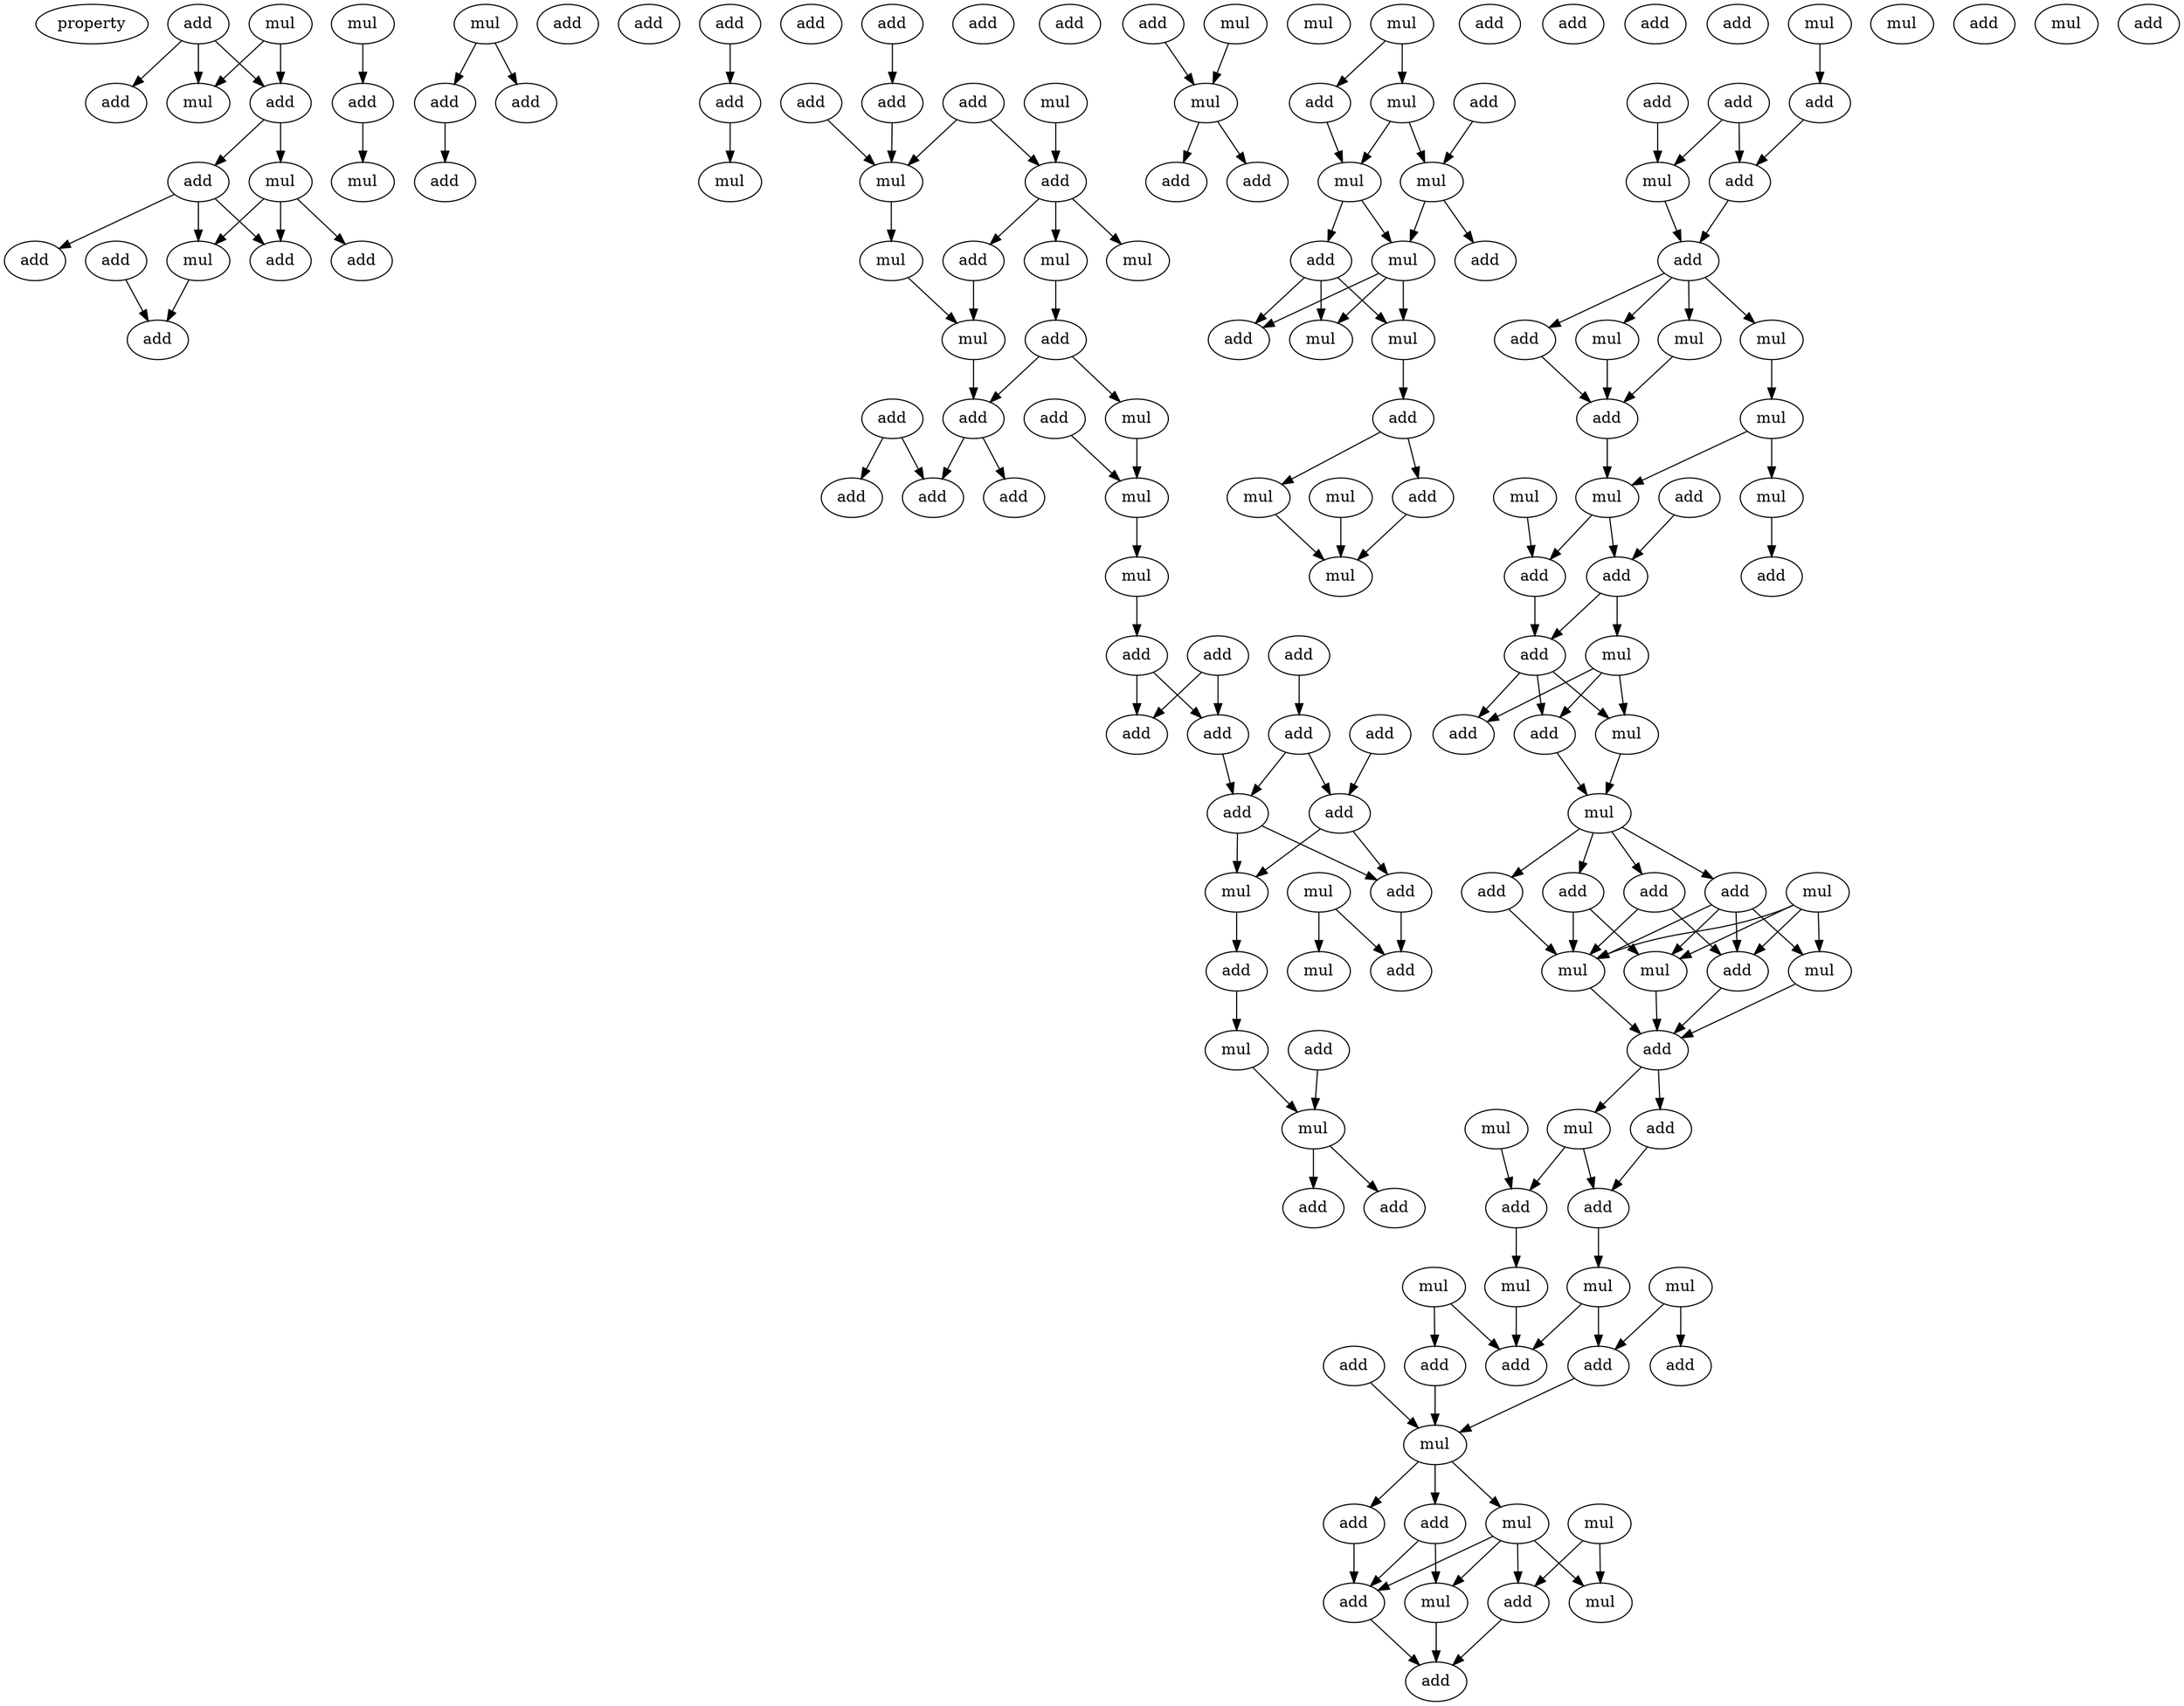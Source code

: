 digraph {
    node [fontcolor=black]
    property [mul=2,lf=2.0]
    0 [ label = add ];
    1 [ label = mul ];
    2 [ label = add ];
    3 [ label = add ];
    4 [ label = mul ];
    5 [ label = mul ];
    6 [ label = add ];
    7 [ label = mul ];
    8 [ label = add ];
    9 [ label = add ];
    10 [ label = add ];
    11 [ label = add ];
    12 [ label = add ];
    13 [ label = mul ];
    14 [ label = mul ];
    15 [ label = add ];
    16 [ label = add ];
    17 [ label = mul ];
    18 [ label = add ];
    19 [ label = add ];
    20 [ label = add ];
    21 [ label = add ];
    22 [ label = add ];
    23 [ label = add ];
    24 [ label = add ];
    25 [ label = mul ];
    26 [ label = add ];
    27 [ label = mul ];
    28 [ label = add ];
    29 [ label = add ];
    30 [ label = add ];
    31 [ label = add ];
    32 [ label = mul ];
    33 [ label = mul ];
    34 [ label = add ];
    35 [ label = mul ];
    36 [ label = mul ];
    37 [ label = add ];
    38 [ label = mul ];
    39 [ label = add ];
    40 [ label = add ];
    41 [ label = mul ];
    42 [ label = add ];
    43 [ label = add ];
    44 [ label = mul ];
    45 [ label = add ];
    46 [ label = add ];
    47 [ label = mul ];
    48 [ label = add ];
    49 [ label = add ];
    50 [ label = add ];
    51 [ label = add ];
    52 [ label = add ];
    53 [ label = add ];
    54 [ label = add ];
    55 [ label = add ];
    56 [ label = add ];
    57 [ label = mul ];
    58 [ label = add ];
    59 [ label = mul ];
    60 [ label = add ];
    61 [ label = add ];
    62 [ label = mul ];
    63 [ label = mul ];
    64 [ label = add ];
    65 [ label = add ];
    66 [ label = mul ];
    67 [ label = add ];
    68 [ label = add ];
    69 [ label = add ];
    70 [ label = mul ];
    71 [ label = add ];
    72 [ label = mul ];
    73 [ label = add ];
    74 [ label = add ];
    75 [ label = mul ];
    76 [ label = mul ];
    77 [ label = add ];
    78 [ label = add ];
    79 [ label = add ];
    80 [ label = add ];
    81 [ label = mul ];
    82 [ label = mul ];
    83 [ label = mul ];
    84 [ label = add ];
    85 [ label = mul ];
    86 [ label = add ];
    87 [ label = add ];
    88 [ label = mul ];
    89 [ label = add ];
    90 [ label = mul ];
    91 [ label = add ];
    92 [ label = add ];
    93 [ label = mul ];
    94 [ label = mul ];
    95 [ label = add ];
    96 [ label = mul ];
    97 [ label = mul ];
    98 [ label = add ];
    99 [ label = add ];
    100 [ label = mul ];
    101 [ label = add ];
    102 [ label = mul ];
    103 [ label = add ];
    104 [ label = add ];
    105 [ label = mul ];
    106 [ label = mul ];
    107 [ label = add ];
    108 [ label = mul ];
    109 [ label = add ];
    110 [ label = mul ];
    111 [ label = mul ];
    112 [ label = add ];
    113 [ label = mul ];
    114 [ label = add ];
    115 [ label = mul ];
    116 [ label = add ];
    117 [ label = add ];
    118 [ label = add ];
    119 [ label = add ];
    120 [ label = mul ];
    121 [ label = add ];
    122 [ label = mul ];
    123 [ label = mul ];
    124 [ label = add ];
    125 [ label = mul ];
    126 [ label = mul ];
    127 [ label = add ];
    128 [ label = add ];
    129 [ label = add ];
    130 [ label = add ];
    131 [ label = mul ];
    132 [ label = add ];
    133 [ label = mul ];
    134 [ label = mul ];
    135 [ label = add ];
    136 [ label = mul ];
    137 [ label = mul ];
    138 [ label = add ];
    139 [ label = add ];
    140 [ label = add ];
    141 [ label = add ];
    142 [ label = mul ];
    143 [ label = mul ];
    144 [ label = mul ];
    145 [ label = mul ];
    146 [ label = add ];
    147 [ label = add ];
    148 [ label = add ];
    149 [ label = add ];
    150 [ label = add ];
    151 [ label = mul ];
    152 [ label = add ];
    153 [ label = mul ];
    154 [ label = add ];
    155 [ label = mul ];
    156 [ label = add ];
    157 [ label = add ];
    158 [ label = mul ];
    159 [ label = mul ];
    160 [ label = add ];
    0 -> 2 [ name = 0 ];
    0 -> 3 [ name = 1 ];
    0 -> 4 [ name = 2 ];
    1 -> 3 [ name = 3 ];
    1 -> 4 [ name = 4 ];
    3 -> 5 [ name = 5 ];
    3 -> 6 [ name = 6 ];
    5 -> 7 [ name = 7 ];
    5 -> 9 [ name = 8 ];
    5 -> 10 [ name = 9 ];
    6 -> 7 [ name = 10 ];
    6 -> 10 [ name = 11 ];
    6 -> 11 [ name = 12 ];
    7 -> 12 [ name = 13 ];
    8 -> 12 [ name = 14 ];
    13 -> 15 [ name = 15 ];
    14 -> 18 [ name = 16 ];
    14 -> 19 [ name = 17 ];
    15 -> 17 [ name = 18 ];
    18 -> 20 [ name = 19 ];
    22 -> 24 [ name = 20 ];
    24 -> 25 [ name = 21 ];
    26 -> 30 [ name = 22 ];
    27 -> 31 [ name = 23 ];
    28 -> 32 [ name = 24 ];
    29 -> 31 [ name = 25 ];
    29 -> 32 [ name = 26 ];
    30 -> 32 [ name = 27 ];
    31 -> 33 [ name = 28 ];
    31 -> 34 [ name = 29 ];
    31 -> 35 [ name = 30 ];
    32 -> 36 [ name = 31 ];
    33 -> 37 [ name = 32 ];
    34 -> 38 [ name = 33 ];
    36 -> 38 [ name = 34 ];
    37 -> 39 [ name = 35 ];
    37 -> 41 [ name = 36 ];
    38 -> 39 [ name = 37 ];
    39 -> 43 [ name = 38 ];
    39 -> 46 [ name = 39 ];
    40 -> 44 [ name = 40 ];
    41 -> 44 [ name = 41 ];
    42 -> 43 [ name = 42 ];
    42 -> 45 [ name = 43 ];
    44 -> 47 [ name = 44 ];
    47 -> 48 [ name = 45 ];
    48 -> 52 [ name = 46 ];
    48 -> 53 [ name = 47 ];
    49 -> 52 [ name = 48 ];
    49 -> 53 [ name = 49 ];
    50 -> 54 [ name = 50 ];
    51 -> 56 [ name = 51 ];
    53 -> 55 [ name = 52 ];
    54 -> 55 [ name = 53 ];
    54 -> 56 [ name = 54 ];
    55 -> 57 [ name = 55 ];
    55 -> 58 [ name = 56 ];
    56 -> 57 [ name = 57 ];
    56 -> 58 [ name = 58 ];
    57 -> 60 [ name = 59 ];
    58 -> 61 [ name = 60 ];
    59 -> 61 [ name = 61 ];
    59 -> 62 [ name = 62 ];
    60 -> 63 [ name = 63 ];
    63 -> 66 [ name = 64 ];
    65 -> 66 [ name = 65 ];
    66 -> 67 [ name = 66 ];
    66 -> 71 [ name = 67 ];
    69 -> 72 [ name = 68 ];
    70 -> 72 [ name = 69 ];
    72 -> 73 [ name = 70 ];
    72 -> 74 [ name = 71 ];
    76 -> 78 [ name = 72 ];
    76 -> 81 [ name = 73 ];
    77 -> 83 [ name = 74 ];
    78 -> 82 [ name = 75 ];
    81 -> 82 [ name = 76 ];
    81 -> 83 [ name = 77 ];
    82 -> 85 [ name = 78 ];
    82 -> 86 [ name = 79 ];
    83 -> 84 [ name = 80 ];
    83 -> 85 [ name = 81 ];
    85 -> 87 [ name = 82 ];
    85 -> 88 [ name = 83 ];
    85 -> 90 [ name = 84 ];
    86 -> 87 [ name = 85 ];
    86 -> 88 [ name = 86 ];
    86 -> 90 [ name = 87 ];
    90 -> 91 [ name = 88 ];
    91 -> 92 [ name = 89 ];
    91 -> 94 [ name = 90 ];
    92 -> 96 [ name = 91 ];
    93 -> 96 [ name = 92 ];
    94 -> 96 [ name = 93 ];
    97 -> 99 [ name = 94 ];
    98 -> 102 [ name = 95 ];
    99 -> 103 [ name = 96 ];
    101 -> 102 [ name = 97 ];
    101 -> 103 [ name = 98 ];
    102 -> 104 [ name = 99 ];
    103 -> 104 [ name = 100 ];
    104 -> 105 [ name = 101 ];
    104 -> 106 [ name = 102 ];
    104 -> 107 [ name = 103 ];
    104 -> 108 [ name = 104 ];
    105 -> 109 [ name = 105 ];
    106 -> 109 [ name = 106 ];
    107 -> 109 [ name = 107 ];
    108 -> 110 [ name = 108 ];
    109 -> 111 [ name = 109 ];
    110 -> 111 [ name = 110 ];
    110 -> 115 [ name = 111 ];
    111 -> 117 [ name = 112 ];
    111 -> 118 [ name = 113 ];
    113 -> 117 [ name = 114 ];
    114 -> 118 [ name = 115 ];
    115 -> 116 [ name = 116 ];
    117 -> 119 [ name = 117 ];
    118 -> 119 [ name = 118 ];
    118 -> 120 [ name = 119 ];
    119 -> 121 [ name = 120 ];
    119 -> 122 [ name = 121 ];
    119 -> 124 [ name = 122 ];
    120 -> 121 [ name = 123 ];
    120 -> 122 [ name = 124 ];
    120 -> 124 [ name = 125 ];
    121 -> 125 [ name = 126 ];
    122 -> 125 [ name = 127 ];
    125 -> 127 [ name = 128 ];
    125 -> 128 [ name = 129 ];
    125 -> 129 [ name = 130 ];
    125 -> 130 [ name = 131 ];
    126 -> 131 [ name = 132 ];
    126 -> 132 [ name = 133 ];
    126 -> 133 [ name = 134 ];
    126 -> 134 [ name = 135 ];
    127 -> 131 [ name = 136 ];
    127 -> 132 [ name = 137 ];
    127 -> 133 [ name = 138 ];
    127 -> 134 [ name = 139 ];
    128 -> 131 [ name = 140 ];
    129 -> 131 [ name = 141 ];
    129 -> 132 [ name = 142 ];
    130 -> 131 [ name = 143 ];
    130 -> 133 [ name = 144 ];
    131 -> 135 [ name = 145 ];
    132 -> 135 [ name = 146 ];
    133 -> 135 [ name = 147 ];
    134 -> 135 [ name = 148 ];
    135 -> 137 [ name = 149 ];
    135 -> 138 [ name = 150 ];
    136 -> 140 [ name = 151 ];
    137 -> 140 [ name = 152 ];
    137 -> 141 [ name = 153 ];
    138 -> 141 [ name = 154 ];
    140 -> 143 [ name = 155 ];
    141 -> 144 [ name = 156 ];
    142 -> 146 [ name = 157 ];
    142 -> 148 [ name = 158 ];
    143 -> 148 [ name = 159 ];
    144 -> 148 [ name = 160 ];
    144 -> 150 [ name = 161 ];
    145 -> 149 [ name = 162 ];
    145 -> 150 [ name = 163 ];
    146 -> 151 [ name = 164 ];
    147 -> 151 [ name = 165 ];
    150 -> 151 [ name = 166 ];
    151 -> 152 [ name = 167 ];
    151 -> 154 [ name = 168 ];
    151 -> 155 [ name = 169 ];
    152 -> 157 [ name = 170 ];
    153 -> 156 [ name = 171 ];
    153 -> 159 [ name = 172 ];
    154 -> 157 [ name = 173 ];
    154 -> 158 [ name = 174 ];
    155 -> 156 [ name = 175 ];
    155 -> 157 [ name = 176 ];
    155 -> 158 [ name = 177 ];
    155 -> 159 [ name = 178 ];
    156 -> 160 [ name = 179 ];
    157 -> 160 [ name = 180 ];
    158 -> 160 [ name = 181 ];
}
